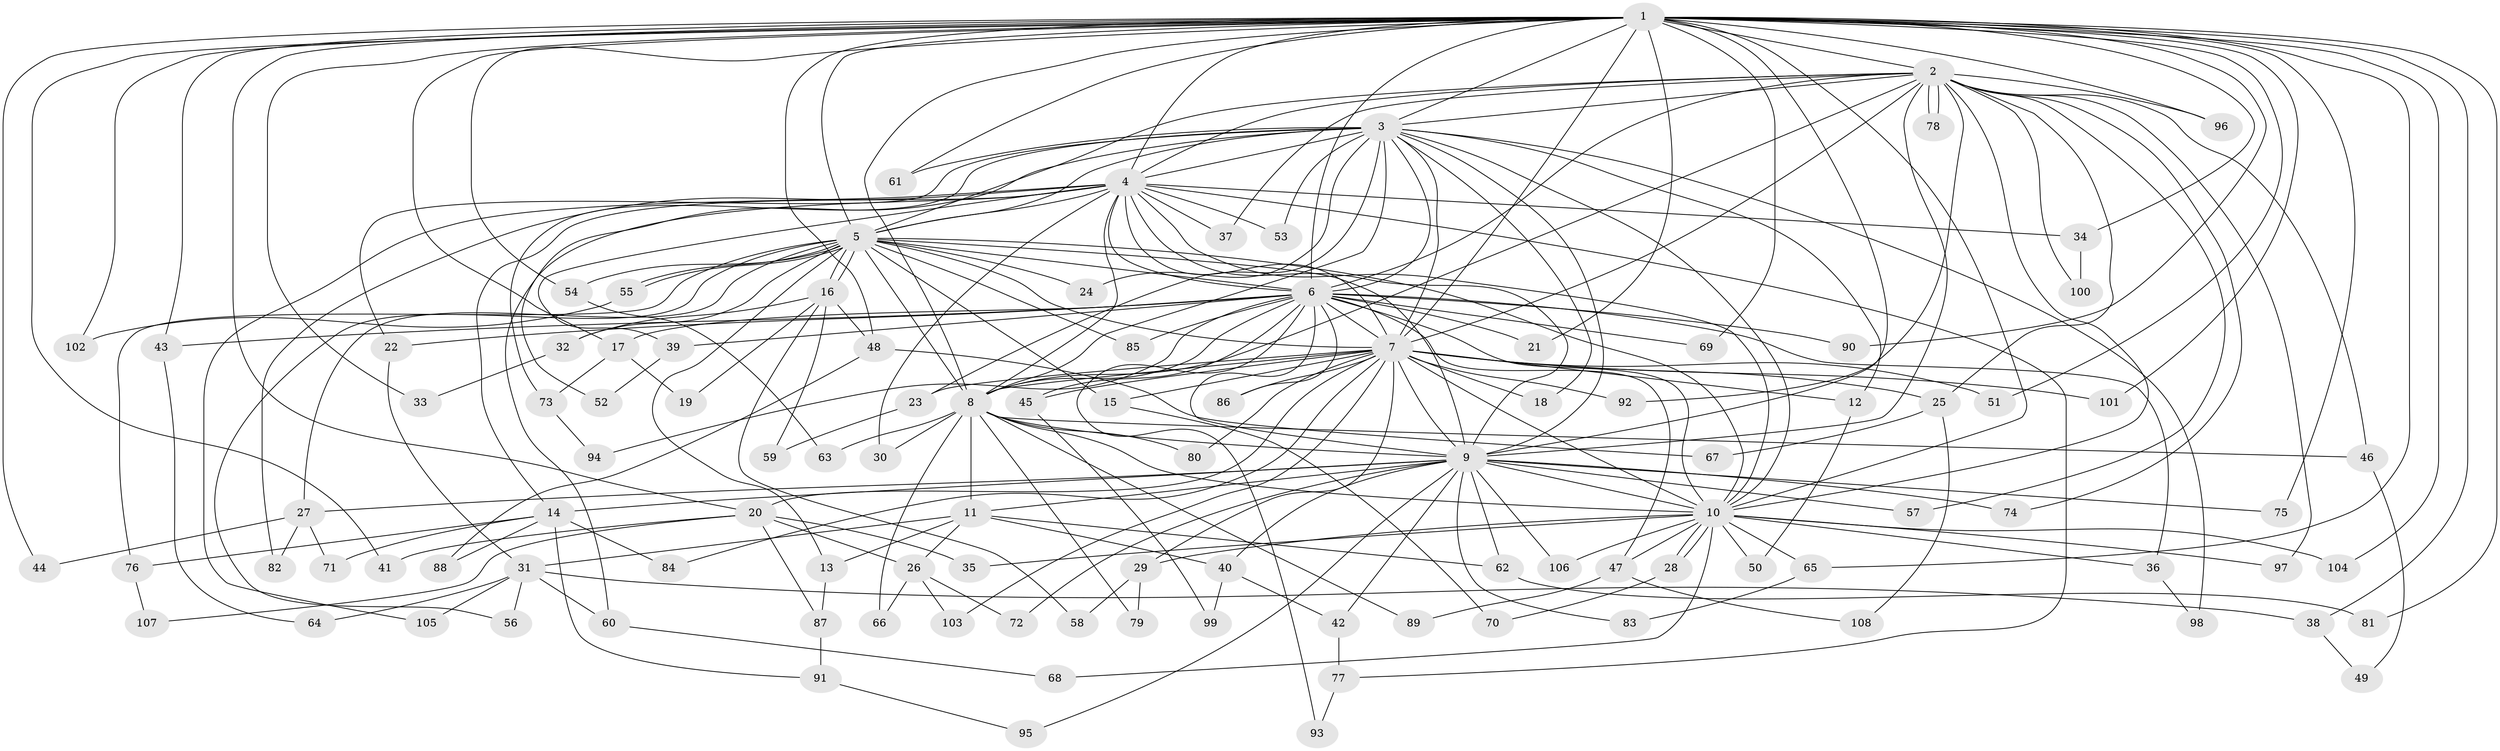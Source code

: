 // coarse degree distribution, {22: 0.018518518518518517, 15: 0.037037037037037035, 16: 0.018518518518518517, 17: 0.018518518518518517, 10: 0.018518518518518517, 24: 0.018518518518518517, 12: 0.037037037037037035, 7: 0.07407407407407407, 3: 0.09259259259259259, 9: 0.018518518518518517, 2: 0.46296296296296297, 8: 0.018518518518518517, 4: 0.12962962962962962, 6: 0.018518518518518517, 1: 0.018518518518518517}
// Generated by graph-tools (version 1.1) at 2025/49/03/04/25 22:49:37]
// undirected, 108 vertices, 241 edges
graph export_dot {
  node [color=gray90,style=filled];
  1;
  2;
  3;
  4;
  5;
  6;
  7;
  8;
  9;
  10;
  11;
  12;
  13;
  14;
  15;
  16;
  17;
  18;
  19;
  20;
  21;
  22;
  23;
  24;
  25;
  26;
  27;
  28;
  29;
  30;
  31;
  32;
  33;
  34;
  35;
  36;
  37;
  38;
  39;
  40;
  41;
  42;
  43;
  44;
  45;
  46;
  47;
  48;
  49;
  50;
  51;
  52;
  53;
  54;
  55;
  56;
  57;
  58;
  59;
  60;
  61;
  62;
  63;
  64;
  65;
  66;
  67;
  68;
  69;
  70;
  71;
  72;
  73;
  74;
  75;
  76;
  77;
  78;
  79;
  80;
  81;
  82;
  83;
  84;
  85;
  86;
  87;
  88;
  89;
  90;
  91;
  92;
  93;
  94;
  95;
  96;
  97;
  98;
  99;
  100;
  101;
  102;
  103;
  104;
  105;
  106;
  107;
  108;
  1 -- 2;
  1 -- 3;
  1 -- 4;
  1 -- 5;
  1 -- 6;
  1 -- 7;
  1 -- 8;
  1 -- 9;
  1 -- 10;
  1 -- 17;
  1 -- 20;
  1 -- 21;
  1 -- 33;
  1 -- 34;
  1 -- 38;
  1 -- 41;
  1 -- 43;
  1 -- 44;
  1 -- 48;
  1 -- 51;
  1 -- 54;
  1 -- 61;
  1 -- 65;
  1 -- 69;
  1 -- 75;
  1 -- 81;
  1 -- 90;
  1 -- 96;
  1 -- 101;
  1 -- 102;
  1 -- 104;
  2 -- 3;
  2 -- 4;
  2 -- 5;
  2 -- 6;
  2 -- 7;
  2 -- 8;
  2 -- 9;
  2 -- 10;
  2 -- 25;
  2 -- 37;
  2 -- 46;
  2 -- 57;
  2 -- 74;
  2 -- 78;
  2 -- 78;
  2 -- 92;
  2 -- 96;
  2 -- 97;
  2 -- 100;
  3 -- 4;
  3 -- 5;
  3 -- 6;
  3 -- 7;
  3 -- 8;
  3 -- 9;
  3 -- 10;
  3 -- 12;
  3 -- 18;
  3 -- 22;
  3 -- 23;
  3 -- 24;
  3 -- 52;
  3 -- 53;
  3 -- 61;
  3 -- 73;
  3 -- 98;
  4 -- 5;
  4 -- 6;
  4 -- 7;
  4 -- 8;
  4 -- 9;
  4 -- 10;
  4 -- 14;
  4 -- 30;
  4 -- 34;
  4 -- 37;
  4 -- 39;
  4 -- 53;
  4 -- 60;
  4 -- 77;
  4 -- 82;
  4 -- 105;
  5 -- 6;
  5 -- 7;
  5 -- 8;
  5 -- 9;
  5 -- 10;
  5 -- 13;
  5 -- 15;
  5 -- 16;
  5 -- 16;
  5 -- 24;
  5 -- 27;
  5 -- 32;
  5 -- 54;
  5 -- 55;
  5 -- 55;
  5 -- 56;
  5 -- 76;
  5 -- 85;
  6 -- 7;
  6 -- 8;
  6 -- 9;
  6 -- 10;
  6 -- 17;
  6 -- 21;
  6 -- 22;
  6 -- 36;
  6 -- 39;
  6 -- 43;
  6 -- 45;
  6 -- 47;
  6 -- 69;
  6 -- 85;
  6 -- 86;
  6 -- 90;
  6 -- 93;
  6 -- 94;
  7 -- 8;
  7 -- 9;
  7 -- 10;
  7 -- 12;
  7 -- 15;
  7 -- 18;
  7 -- 20;
  7 -- 23;
  7 -- 25;
  7 -- 29;
  7 -- 45;
  7 -- 51;
  7 -- 80;
  7 -- 84;
  7 -- 86;
  7 -- 92;
  7 -- 101;
  7 -- 103;
  8 -- 9;
  8 -- 10;
  8 -- 11;
  8 -- 30;
  8 -- 46;
  8 -- 63;
  8 -- 66;
  8 -- 79;
  8 -- 80;
  8 -- 89;
  9 -- 10;
  9 -- 11;
  9 -- 14;
  9 -- 27;
  9 -- 40;
  9 -- 42;
  9 -- 57;
  9 -- 62;
  9 -- 72;
  9 -- 74;
  9 -- 75;
  9 -- 83;
  9 -- 95;
  9 -- 106;
  10 -- 28;
  10 -- 28;
  10 -- 29;
  10 -- 35;
  10 -- 36;
  10 -- 47;
  10 -- 50;
  10 -- 65;
  10 -- 68;
  10 -- 97;
  10 -- 104;
  10 -- 106;
  11 -- 13;
  11 -- 26;
  11 -- 31;
  11 -- 40;
  11 -- 62;
  12 -- 50;
  13 -- 87;
  14 -- 71;
  14 -- 76;
  14 -- 84;
  14 -- 88;
  14 -- 91;
  15 -- 70;
  16 -- 19;
  16 -- 32;
  16 -- 48;
  16 -- 58;
  16 -- 59;
  17 -- 19;
  17 -- 73;
  20 -- 26;
  20 -- 35;
  20 -- 41;
  20 -- 87;
  20 -- 107;
  22 -- 31;
  23 -- 59;
  25 -- 67;
  25 -- 108;
  26 -- 66;
  26 -- 72;
  26 -- 103;
  27 -- 44;
  27 -- 71;
  27 -- 82;
  28 -- 70;
  29 -- 58;
  29 -- 79;
  31 -- 38;
  31 -- 56;
  31 -- 60;
  31 -- 64;
  31 -- 105;
  32 -- 33;
  34 -- 100;
  36 -- 98;
  38 -- 49;
  39 -- 52;
  40 -- 42;
  40 -- 99;
  42 -- 77;
  43 -- 64;
  45 -- 99;
  46 -- 49;
  47 -- 89;
  47 -- 108;
  48 -- 67;
  48 -- 88;
  54 -- 63;
  55 -- 102;
  60 -- 68;
  62 -- 81;
  65 -- 83;
  73 -- 94;
  76 -- 107;
  77 -- 93;
  87 -- 91;
  91 -- 95;
}
